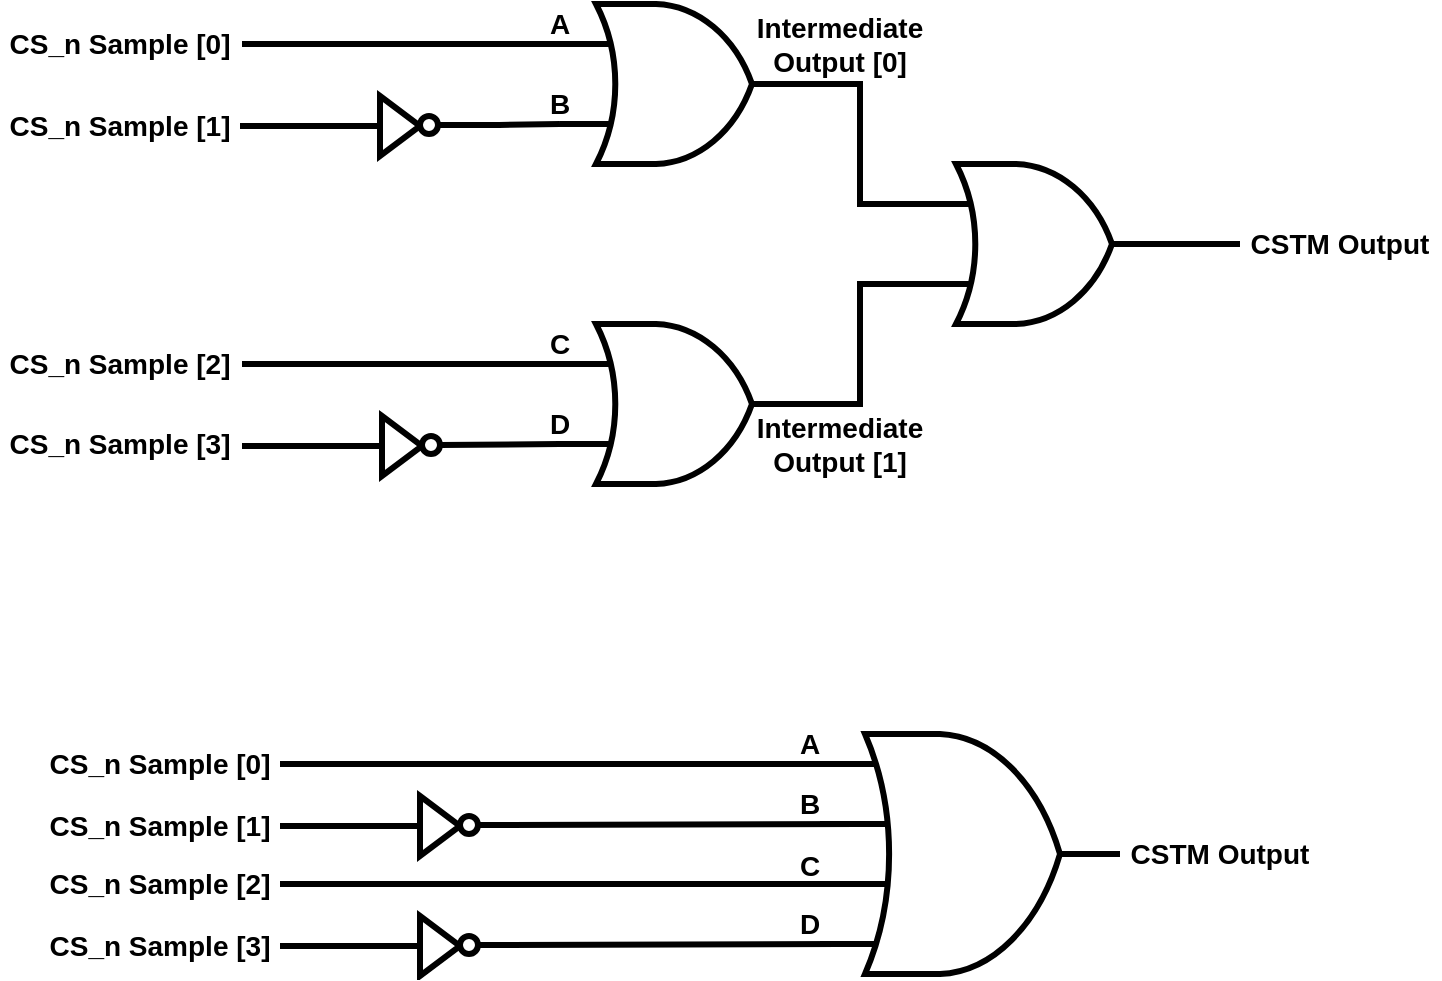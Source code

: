 <mxfile version="24.7.10">
  <diagram name="Page-1" id="rSAMqZ4DrXT9g6BvH1cz">
    <mxGraphModel dx="1094" dy="744" grid="1" gridSize="10" guides="1" tooltips="1" connect="1" arrows="1" fold="1" page="1" pageScale="1" pageWidth="850" pageHeight="1100" math="0" shadow="0">
      <root>
        <mxCell id="0" />
        <mxCell id="1" parent="0" />
        <mxCell id="oXpmxhtpxY_ralDpMQTe-8" value="" style="verticalLabelPosition=bottom;shadow=0;dashed=0;align=center;html=1;verticalAlign=top;shape=mxgraph.electrical.logic_gates.logic_gate;operation=or;strokeWidth=3;" vertex="1" parent="1">
          <mxGeometry x="320" y="160" width="120" height="80" as="geometry" />
        </mxCell>
        <mxCell id="oXpmxhtpxY_ralDpMQTe-9" value="" style="verticalLabelPosition=bottom;shadow=0;dashed=0;align=center;html=1;verticalAlign=top;shape=mxgraph.electrical.logic_gates.logic_gate;operation=or;strokeWidth=3;" vertex="1" parent="1">
          <mxGeometry x="320" y="320" width="120" height="80" as="geometry" />
        </mxCell>
        <mxCell id="oXpmxhtpxY_ralDpMQTe-13" style="edgeStyle=orthogonalEdgeStyle;rounded=0;orthogonalLoop=1;jettySize=auto;html=1;endArrow=none;endFill=0;strokeWidth=3;" edge="1" parent="1" source="oXpmxhtpxY_ralDpMQTe-10">
          <mxGeometry relative="1" as="geometry">
            <mxPoint x="160" y="221" as="targetPoint" />
          </mxGeometry>
        </mxCell>
        <mxCell id="oXpmxhtpxY_ralDpMQTe-10" value="" style="triangle;whiteSpace=wrap;html=1;strokeWidth=3;" vertex="1" parent="1">
          <mxGeometry x="230" y="206" width="20" height="30" as="geometry" />
        </mxCell>
        <mxCell id="oXpmxhtpxY_ralDpMQTe-11" value="" style="ellipse;whiteSpace=wrap;html=1;aspect=fixed;strokeWidth=3;" vertex="1" parent="1">
          <mxGeometry x="250" y="216" width="9" height="9" as="geometry" />
        </mxCell>
        <mxCell id="oXpmxhtpxY_ralDpMQTe-12" style="edgeStyle=orthogonalEdgeStyle;rounded=0;orthogonalLoop=1;jettySize=auto;html=1;entryX=0;entryY=0.75;entryDx=0;entryDy=0;entryPerimeter=0;strokeWidth=3;endArrow=none;endFill=0;" edge="1" parent="1" source="oXpmxhtpxY_ralDpMQTe-11" target="oXpmxhtpxY_ralDpMQTe-8">
          <mxGeometry relative="1" as="geometry" />
        </mxCell>
        <mxCell id="oXpmxhtpxY_ralDpMQTe-14" style="edgeStyle=orthogonalEdgeStyle;rounded=0;orthogonalLoop=1;jettySize=auto;html=1;endArrow=none;endFill=0;strokeWidth=3;" edge="1" parent="1">
          <mxGeometry relative="1" as="geometry">
            <mxPoint x="161" y="180" as="targetPoint" />
            <mxPoint x="320" y="180" as="sourcePoint" />
          </mxGeometry>
        </mxCell>
        <mxCell id="oXpmxhtpxY_ralDpMQTe-15" style="edgeStyle=orthogonalEdgeStyle;rounded=0;orthogonalLoop=1;jettySize=auto;html=1;endArrow=none;endFill=0;strokeWidth=3;" edge="1" parent="1" source="oXpmxhtpxY_ralDpMQTe-16">
          <mxGeometry relative="1" as="geometry">
            <mxPoint x="161" y="381" as="targetPoint" />
          </mxGeometry>
        </mxCell>
        <mxCell id="oXpmxhtpxY_ralDpMQTe-16" value="" style="triangle;whiteSpace=wrap;html=1;strokeWidth=3;" vertex="1" parent="1">
          <mxGeometry x="231" y="366" width="20" height="30" as="geometry" />
        </mxCell>
        <mxCell id="oXpmxhtpxY_ralDpMQTe-17" value="" style="ellipse;whiteSpace=wrap;html=1;aspect=fixed;strokeWidth=3;" vertex="1" parent="1">
          <mxGeometry x="251" y="376" width="9" height="9" as="geometry" />
        </mxCell>
        <mxCell id="oXpmxhtpxY_ralDpMQTe-18" style="edgeStyle=orthogonalEdgeStyle;rounded=0;orthogonalLoop=1;jettySize=auto;html=1;endArrow=none;endFill=0;strokeWidth=3;" edge="1" parent="1">
          <mxGeometry relative="1" as="geometry">
            <mxPoint x="161" y="340" as="targetPoint" />
            <mxPoint x="320" y="340" as="sourcePoint" />
          </mxGeometry>
        </mxCell>
        <mxCell id="oXpmxhtpxY_ralDpMQTe-20" value="" style="endArrow=none;html=1;rounded=0;entryX=0;entryY=0.75;entryDx=0;entryDy=0;entryPerimeter=0;exitX=1;exitY=0.5;exitDx=0;exitDy=0;strokeWidth=3;" edge="1" parent="1" source="oXpmxhtpxY_ralDpMQTe-17" target="oXpmxhtpxY_ralDpMQTe-9">
          <mxGeometry width="50" height="50" relative="1" as="geometry">
            <mxPoint x="240" y="440" as="sourcePoint" />
            <mxPoint x="290" y="390" as="targetPoint" />
          </mxGeometry>
        </mxCell>
        <mxCell id="oXpmxhtpxY_ralDpMQTe-21" value="CS_n Sample [0]" style="text;html=1;align=center;verticalAlign=middle;whiteSpace=wrap;rounded=0;fontSize=14;fontStyle=1" vertex="1" parent="1">
          <mxGeometry x="40" y="170" width="120" height="20" as="geometry" />
        </mxCell>
        <mxCell id="oXpmxhtpxY_ralDpMQTe-22" value="CS_n Sample [1]" style="text;html=1;align=center;verticalAlign=middle;whiteSpace=wrap;rounded=0;fontSize=14;fontStyle=1" vertex="1" parent="1">
          <mxGeometry x="40" y="210.5" width="120" height="20" as="geometry" />
        </mxCell>
        <mxCell id="oXpmxhtpxY_ralDpMQTe-23" value="CS_n Sample [2]" style="text;html=1;align=center;verticalAlign=middle;whiteSpace=wrap;rounded=0;fontSize=14;fontStyle=1" vertex="1" parent="1">
          <mxGeometry x="40" y="329.75" width="120" height="20" as="geometry" />
        </mxCell>
        <mxCell id="oXpmxhtpxY_ralDpMQTe-24" value="CS_n Sample [3]" style="text;html=1;align=center;verticalAlign=middle;whiteSpace=wrap;rounded=0;fontSize=14;fontStyle=1" vertex="1" parent="1">
          <mxGeometry x="40" y="370.25" width="120" height="20" as="geometry" />
        </mxCell>
        <mxCell id="oXpmxhtpxY_ralDpMQTe-28" style="edgeStyle=orthogonalEdgeStyle;rounded=0;orthogonalLoop=1;jettySize=auto;html=1;strokeWidth=3;endArrow=none;endFill=0;" edge="1" parent="1" source="oXpmxhtpxY_ralDpMQTe-25">
          <mxGeometry relative="1" as="geometry">
            <mxPoint x="660" y="280" as="targetPoint" />
          </mxGeometry>
        </mxCell>
        <mxCell id="oXpmxhtpxY_ralDpMQTe-25" value="" style="verticalLabelPosition=bottom;shadow=0;dashed=0;align=center;html=1;verticalAlign=top;shape=mxgraph.electrical.logic_gates.logic_gate;operation=or;strokeWidth=3;" vertex="1" parent="1">
          <mxGeometry x="500" y="240" width="120" height="80" as="geometry" />
        </mxCell>
        <mxCell id="oXpmxhtpxY_ralDpMQTe-26" style="edgeStyle=orthogonalEdgeStyle;rounded=0;orthogonalLoop=1;jettySize=auto;html=1;entryX=0;entryY=0.75;entryDx=0;entryDy=0;entryPerimeter=0;strokeWidth=3;endArrow=none;endFill=0;" edge="1" parent="1" source="oXpmxhtpxY_ralDpMQTe-9" target="oXpmxhtpxY_ralDpMQTe-25">
          <mxGeometry relative="1" as="geometry" />
        </mxCell>
        <mxCell id="oXpmxhtpxY_ralDpMQTe-27" style="edgeStyle=orthogonalEdgeStyle;rounded=0;orthogonalLoop=1;jettySize=auto;html=1;entryX=0;entryY=0.25;entryDx=0;entryDy=0;entryPerimeter=0;endArrow=none;endFill=0;strokeWidth=3;" edge="1" parent="1" source="oXpmxhtpxY_ralDpMQTe-8" target="oXpmxhtpxY_ralDpMQTe-25">
          <mxGeometry relative="1" as="geometry" />
        </mxCell>
        <mxCell id="oXpmxhtpxY_ralDpMQTe-29" value="Intermediate Output [0]" style="text;html=1;align=center;verticalAlign=middle;whiteSpace=wrap;rounded=0;fontSize=14;fontStyle=1" vertex="1" parent="1">
          <mxGeometry x="410" y="160" width="100" height="40" as="geometry" />
        </mxCell>
        <mxCell id="oXpmxhtpxY_ralDpMQTe-30" value="Intermediate Output [1]" style="text;html=1;align=center;verticalAlign=middle;whiteSpace=wrap;rounded=0;fontSize=14;fontStyle=1" vertex="1" parent="1">
          <mxGeometry x="410" y="360" width="100" height="40" as="geometry" />
        </mxCell>
        <mxCell id="oXpmxhtpxY_ralDpMQTe-31" value="CSTM Output" style="text;html=1;align=center;verticalAlign=middle;whiteSpace=wrap;rounded=0;fontSize=14;fontStyle=1" vertex="1" parent="1">
          <mxGeometry x="660" y="270" width="100" height="20" as="geometry" />
        </mxCell>
        <mxCell id="oXpmxhtpxY_ralDpMQTe-33" style="edgeStyle=orthogonalEdgeStyle;rounded=0;orthogonalLoop=1;jettySize=auto;html=1;endArrow=none;endFill=0;strokeWidth=3;" edge="1" parent="1">
          <mxGeometry relative="1" as="geometry">
            <mxPoint x="180" y="540" as="targetPoint" />
            <mxPoint x="459.5" y="540" as="sourcePoint" />
          </mxGeometry>
        </mxCell>
        <mxCell id="oXpmxhtpxY_ralDpMQTe-34" style="edgeStyle=orthogonalEdgeStyle;rounded=0;orthogonalLoop=1;jettySize=auto;html=1;endArrow=none;endFill=0;strokeWidth=3;entryX=1;entryY=0.5;entryDx=0;entryDy=0;" edge="1" parent="1" target="oXpmxhtpxY_ralDpMQTe-39">
          <mxGeometry relative="1" as="geometry">
            <mxPoint x="310.5" y="570" as="targetPoint" />
            <mxPoint x="469.5" y="570" as="sourcePoint" />
          </mxGeometry>
        </mxCell>
        <mxCell id="oXpmxhtpxY_ralDpMQTe-35" style="edgeStyle=orthogonalEdgeStyle;rounded=0;orthogonalLoop=1;jettySize=auto;html=1;endArrow=none;endFill=0;strokeWidth=3;" edge="1" parent="1">
          <mxGeometry relative="1" as="geometry">
            <mxPoint x="180" y="600" as="targetPoint" />
            <mxPoint x="469" y="600" as="sourcePoint" />
          </mxGeometry>
        </mxCell>
        <mxCell id="oXpmxhtpxY_ralDpMQTe-36" style="edgeStyle=orthogonalEdgeStyle;rounded=0;orthogonalLoop=1;jettySize=auto;html=1;endArrow=none;endFill=0;strokeWidth=3;entryX=1;entryY=0.5;entryDx=0;entryDy=0;" edge="1" parent="1" target="oXpmxhtpxY_ralDpMQTe-42">
          <mxGeometry relative="1" as="geometry">
            <mxPoint x="300.5" y="630" as="targetPoint" />
            <mxPoint x="459.5" y="630" as="sourcePoint" />
          </mxGeometry>
        </mxCell>
        <mxCell id="oXpmxhtpxY_ralDpMQTe-37" style="edgeStyle=orthogonalEdgeStyle;rounded=0;orthogonalLoop=1;jettySize=auto;html=1;endArrow=none;endFill=0;strokeWidth=3;" edge="1" parent="1" source="oXpmxhtpxY_ralDpMQTe-38">
          <mxGeometry relative="1" as="geometry">
            <mxPoint x="180" y="571" as="targetPoint" />
          </mxGeometry>
        </mxCell>
        <mxCell id="oXpmxhtpxY_ralDpMQTe-38" value="" style="triangle;whiteSpace=wrap;html=1;strokeWidth=3;" vertex="1" parent="1">
          <mxGeometry x="250" y="556" width="20" height="30" as="geometry" />
        </mxCell>
        <mxCell id="oXpmxhtpxY_ralDpMQTe-39" value="" style="ellipse;whiteSpace=wrap;html=1;aspect=fixed;strokeWidth=3;" vertex="1" parent="1">
          <mxGeometry x="270" y="566" width="9" height="9" as="geometry" />
        </mxCell>
        <mxCell id="oXpmxhtpxY_ralDpMQTe-40" style="edgeStyle=orthogonalEdgeStyle;rounded=0;orthogonalLoop=1;jettySize=auto;html=1;endArrow=none;endFill=0;strokeWidth=3;" edge="1" parent="1" source="oXpmxhtpxY_ralDpMQTe-41">
          <mxGeometry relative="1" as="geometry">
            <mxPoint x="180" y="631" as="targetPoint" />
          </mxGeometry>
        </mxCell>
        <mxCell id="oXpmxhtpxY_ralDpMQTe-41" value="" style="triangle;whiteSpace=wrap;html=1;strokeWidth=3;" vertex="1" parent="1">
          <mxGeometry x="250" y="616" width="20" height="30" as="geometry" />
        </mxCell>
        <mxCell id="oXpmxhtpxY_ralDpMQTe-42" value="" style="ellipse;whiteSpace=wrap;html=1;aspect=fixed;strokeWidth=3;" vertex="1" parent="1">
          <mxGeometry x="270" y="626" width="9" height="9" as="geometry" />
        </mxCell>
        <mxCell id="oXpmxhtpxY_ralDpMQTe-43" value="CS_n Sample [0]" style="text;html=1;align=center;verticalAlign=middle;whiteSpace=wrap;rounded=0;fontSize=14;fontStyle=1" vertex="1" parent="1">
          <mxGeometry x="60" y="530" width="120" height="20" as="geometry" />
        </mxCell>
        <mxCell id="oXpmxhtpxY_ralDpMQTe-44" value="CS_n Sample [1]" style="text;html=1;align=center;verticalAlign=middle;whiteSpace=wrap;rounded=0;fontSize=14;fontStyle=1" vertex="1" parent="1">
          <mxGeometry x="60" y="560.5" width="120" height="20" as="geometry" />
        </mxCell>
        <mxCell id="oXpmxhtpxY_ralDpMQTe-45" value="CS_n Sample [2]" style="text;html=1;align=center;verticalAlign=middle;whiteSpace=wrap;rounded=0;fontSize=14;fontStyle=1" vertex="1" parent="1">
          <mxGeometry x="60" y="590" width="120" height="20" as="geometry" />
        </mxCell>
        <mxCell id="oXpmxhtpxY_ralDpMQTe-46" value="CS_n Sample [3]" style="text;html=1;align=center;verticalAlign=middle;whiteSpace=wrap;rounded=0;fontSize=14;fontStyle=1" vertex="1" parent="1">
          <mxGeometry x="60" y="621" width="120" height="20" as="geometry" />
        </mxCell>
        <mxCell id="oXpmxhtpxY_ralDpMQTe-48" value="" style="verticalLabelPosition=bottom;shadow=0;dashed=0;align=center;html=1;verticalAlign=top;shape=mxgraph.electrical.logic_gates.logic_gate;operation=or;numInputs=4;strokeWidth=3;" vertex="1" parent="1">
          <mxGeometry x="450" y="525" width="150" height="120" as="geometry" />
        </mxCell>
        <mxCell id="oXpmxhtpxY_ralDpMQTe-49" value="CSTM Output" style="text;html=1;align=center;verticalAlign=middle;whiteSpace=wrap;rounded=0;fontSize=14;fontStyle=1" vertex="1" parent="1">
          <mxGeometry x="600" y="575" width="100" height="20" as="geometry" />
        </mxCell>
        <mxCell id="oXpmxhtpxY_ralDpMQTe-50" value="A" style="text;html=1;align=center;verticalAlign=middle;whiteSpace=wrap;rounded=0;fontSize=14;fontStyle=1" vertex="1" parent="1">
          <mxGeometry x="300" y="160" width="40" height="20" as="geometry" />
        </mxCell>
        <mxCell id="oXpmxhtpxY_ralDpMQTe-51" value="B" style="text;html=1;align=center;verticalAlign=middle;whiteSpace=wrap;rounded=0;fontSize=14;fontStyle=1" vertex="1" parent="1">
          <mxGeometry x="300" y="200" width="40" height="20" as="geometry" />
        </mxCell>
        <mxCell id="oXpmxhtpxY_ralDpMQTe-52" value="C" style="text;html=1;align=center;verticalAlign=middle;whiteSpace=wrap;rounded=0;fontSize=14;fontStyle=1" vertex="1" parent="1">
          <mxGeometry x="300" y="320" width="40" height="20" as="geometry" />
        </mxCell>
        <mxCell id="oXpmxhtpxY_ralDpMQTe-53" value="D" style="text;html=1;align=center;verticalAlign=middle;whiteSpace=wrap;rounded=0;fontSize=14;fontStyle=1" vertex="1" parent="1">
          <mxGeometry x="300" y="360" width="40" height="20" as="geometry" />
        </mxCell>
        <mxCell id="oXpmxhtpxY_ralDpMQTe-54" value="A" style="text;html=1;align=center;verticalAlign=middle;whiteSpace=wrap;rounded=0;fontSize=14;fontStyle=1" vertex="1" parent="1">
          <mxGeometry x="425" y="520" width="40" height="20" as="geometry" />
        </mxCell>
        <mxCell id="oXpmxhtpxY_ralDpMQTe-55" value="B" style="text;html=1;align=center;verticalAlign=middle;whiteSpace=wrap;rounded=0;fontSize=14;fontStyle=1" vertex="1" parent="1">
          <mxGeometry x="425" y="550" width="40" height="20" as="geometry" />
        </mxCell>
        <mxCell id="oXpmxhtpxY_ralDpMQTe-56" value="C" style="text;html=1;align=center;verticalAlign=middle;whiteSpace=wrap;rounded=0;fontSize=14;fontStyle=1" vertex="1" parent="1">
          <mxGeometry x="425" y="580.5" width="40" height="20" as="geometry" />
        </mxCell>
        <mxCell id="oXpmxhtpxY_ralDpMQTe-57" value="D" style="text;html=1;align=center;verticalAlign=middle;whiteSpace=wrap;rounded=0;fontSize=14;fontStyle=1" vertex="1" parent="1">
          <mxGeometry x="425" y="610" width="40" height="20" as="geometry" />
        </mxCell>
      </root>
    </mxGraphModel>
  </diagram>
</mxfile>
